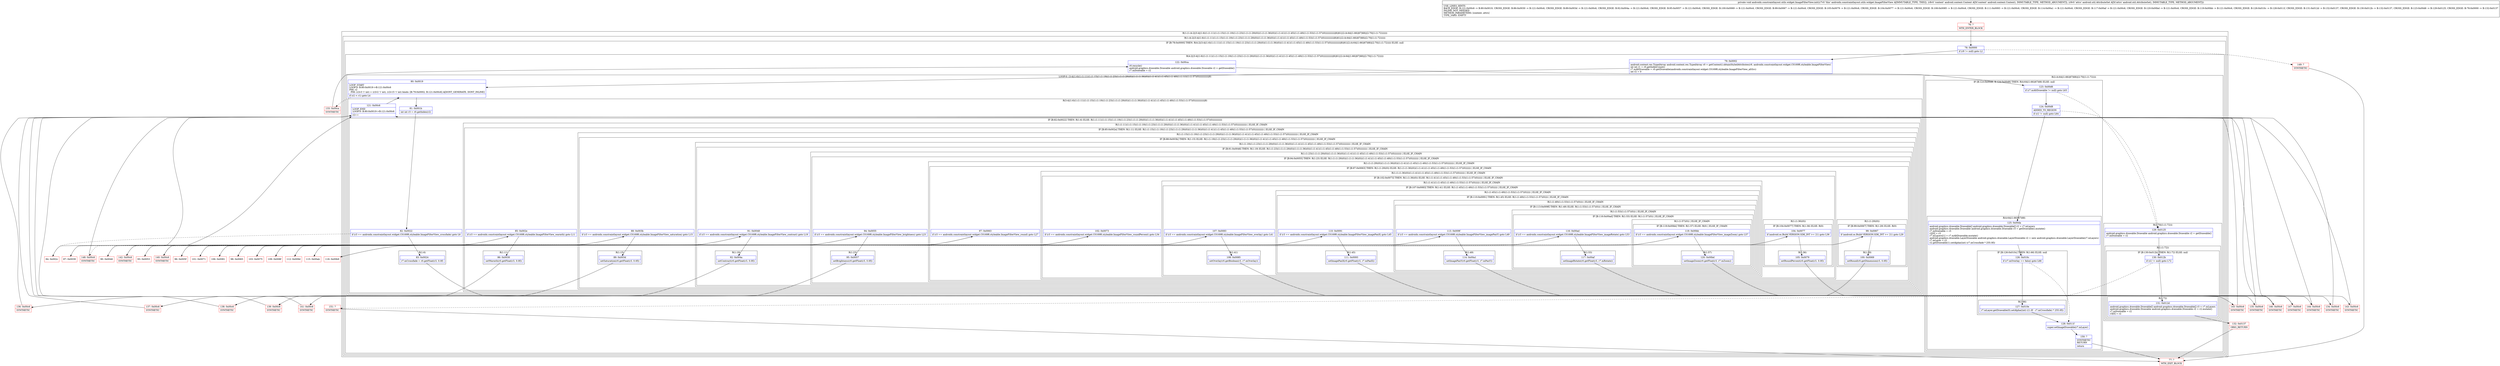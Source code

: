 digraph "CFG forandroidx.constraintlayout.utils.widget.ImageFilterView.init(Landroid\/content\/Context;Landroid\/util\/AttributeSet;)V" {
subgraph cluster_Region_807951521 {
label = "R(1:(1:(4:2|(3:4|(1:6)(1:(1:11)(1:(1:15)(1:(1:19)(1:(1:23)(1:(1:(1:29)(0))(1:(1:(1:36)(0))(1:(1:41)(1:(1:45)(1:(1:49)(1:(1:53)(1:(1:57)(0))))))))))))|8)|61|(2:(4:64|(1:66)|67|68)|(2:70|(1:(1:72)))))))";
node [shape=record,color=blue];
subgraph cluster_Region_1717398376 {
label = "R(1:(4:2|(3:4|(1:6)(1:(1:11)(1:(1:15)(1:(1:19)(1:(1:23)(1:(1:(1:29)(0))(1:(1:(1:36)(0))(1:(1:41)(1:(1:45)(1:(1:49)(1:(1:53)(1:(1:57)(0))))))))))))|8)|61|(2:(4:64|(1:66)|67|68)|(2:70|(1:(1:72))))))";
node [shape=record,color=blue];
subgraph cluster_IfRegion_1584609059 {
label = "IF [B:78:0x0000] THEN: R(4:2|(3:4|(1:6)(1:(1:11)(1:(1:15)(1:(1:19)(1:(1:23)(1:(1:(1:29)(0))(1:(1:(1:36)(0))(1:(1:41)(1:(1:45)(1:(1:49)(1:(1:53)(1:(1:57)(0))))))))))))|8)|61|(2:(4:64|(1:66)|67|68)|(2:70|(1:(1:72))))) ELSE: null";
node [shape=record,color=blue];
Node_78 [shape=record,label="{78\:\ 0x0000|if (r9 != null) goto L2\l}"];
subgraph cluster_Region_1777488191 {
label = "R(4:2|(3:4|(1:6)(1:(1:11)(1:(1:15)(1:(1:19)(1:(1:23)(1:(1:(1:29)(0))(1:(1:(1:36)(0))(1:(1:41)(1:(1:45)(1:(1:49)(1:(1:53)(1:(1:57)(0))))))))))))|8)|61|(2:(4:64|(1:66)|67|68)|(2:70|(1:(1:72)))))";
node [shape=record,color=blue];
Node_79 [shape=record,label="{79\:\ 0x0002|android.content.res.TypedArray android.content.res.TypedArray r0 = getContext().obtainStyledAttributes(r9, androidx.constraintlayout.widget.C0169R.styleable.ImageFilterView)\lint int r1 = r0.getIndexCount()\lr7.mAltDrawable = r0.getDrawable(androidx.constraintlayout.widget.C0169R.styleable.ImageFilterView_altSrc)\lint r2 = 0\l}"];
subgraph cluster_LoopRegion_1145263764 {
label = "LOOP:0: (3:4|(1:6)(1:(1:11)(1:(1:15)(1:(1:19)(1:(1:23)(1:(1:(1:29)(0))(1:(1:(1:36)(0))(1:(1:41)(1:(1:45)(1:(1:49)(1:(1:53)(1:(1:57)(0))))))))))))|8)";
node [shape=record,color=blue];
Node_80 [shape=record,label="{80\:\ 0x0019|LOOP_START\lLOOP:0: B:80:0x0019\-\>B:121:0x00c6\lPHI: r2 \l  PHI: (r2v3 'i' int) = (r2v2 'i' int), (r2v15 'i' int) binds: [B:79:0x0002, B:121:0x00c6] A[DONT_GENERATE, DONT_INLINE]\l|if (r2 \< r1) goto L4\l}"];
subgraph cluster_Region_759516614 {
label = "R(3:4|(1:6)(1:(1:11)(1:(1:15)(1:(1:19)(1:(1:23)(1:(1:(1:29)(0))(1:(1:(1:36)(0))(1:(1:41)(1:(1:45)(1:(1:49)(1:(1:53)(1:(1:57)(0))))))))))))|8)";
node [shape=record,color=blue];
Node_81 [shape=record,label="{81\:\ 0x001b|int int r3 = r0.getIndex(r2)\l}"];
subgraph cluster_IfRegion_533711722 {
label = "IF [B:82:0x0022] THEN: R(1:6) ELSE: R(1:(1:11)(1:(1:15)(1:(1:19)(1:(1:23)(1:(1:(1:29)(0))(1:(1:(1:36)(0))(1:(1:41)(1:(1:45)(1:(1:49)(1:(1:53)(1:(1:57)(0))))))))))))";
node [shape=record,color=blue];
Node_82 [shape=record,label="{82\:\ 0x0022|if (r3 == androidx.constraintlayout.widget.C0169R.styleable.ImageFilterView_crossfade) goto L6\l}"];
subgraph cluster_Region_762292908 {
label = "R(1:6)";
node [shape=record,color=blue];
Node_83 [shape=record,label="{83\:\ 0x0024|r7.mCrossfade = r0.getFloat(r3, 0.0f)\l}"];
}
subgraph cluster_Region_135939145 {
label = "R(1:(1:11)(1:(1:15)(1:(1:19)(1:(1:23)(1:(1:(1:29)(0))(1:(1:(1:36)(0))(1:(1:41)(1:(1:45)(1:(1:49)(1:(1:53)(1:(1:57)(0)))))))))))) | ELSE_IF_CHAIN\l";
node [shape=record,color=blue];
subgraph cluster_IfRegion_887695147 {
label = "IF [B:85:0x002e] THEN: R(1:11) ELSE: R(1:(1:15)(1:(1:19)(1:(1:23)(1:(1:(1:29)(0))(1:(1:(1:36)(0))(1:(1:41)(1:(1:45)(1:(1:49)(1:(1:53)(1:(1:57)(0))))))))))) | ELSE_IF_CHAIN\l";
node [shape=record,color=blue];
Node_85 [shape=record,label="{85\:\ 0x002e|if (r3 == androidx.constraintlayout.widget.C0169R.styleable.ImageFilterView_warmth) goto L11\l}"];
subgraph cluster_Region_1548644948 {
label = "R(1:11)";
node [shape=record,color=blue];
Node_86 [shape=record,label="{86\:\ 0x0030|setWarmth(r0.getFloat(r3, 0.0f))\l}"];
}
subgraph cluster_Region_2057690303 {
label = "R(1:(1:15)(1:(1:19)(1:(1:23)(1:(1:(1:29)(0))(1:(1:(1:36)(0))(1:(1:41)(1:(1:45)(1:(1:49)(1:(1:53)(1:(1:57)(0))))))))))) | ELSE_IF_CHAIN\l";
node [shape=record,color=blue];
subgraph cluster_IfRegion_151587256 {
label = "IF [B:88:0x003b] THEN: R(1:15) ELSE: R(1:(1:19)(1:(1:23)(1:(1:(1:29)(0))(1:(1:(1:36)(0))(1:(1:41)(1:(1:45)(1:(1:49)(1:(1:53)(1:(1:57)(0)))))))))) | ELSE_IF_CHAIN\l";
node [shape=record,color=blue];
Node_88 [shape=record,label="{88\:\ 0x003b|if (r3 == androidx.constraintlayout.widget.C0169R.styleable.ImageFilterView_saturation) goto L15\l}"];
subgraph cluster_Region_667855691 {
label = "R(1:15)";
node [shape=record,color=blue];
Node_89 [shape=record,label="{89\:\ 0x003d|setSaturation(r0.getFloat(r3, 0.0f))\l}"];
}
subgraph cluster_Region_1999568552 {
label = "R(1:(1:19)(1:(1:23)(1:(1:(1:29)(0))(1:(1:(1:36)(0))(1:(1:41)(1:(1:45)(1:(1:49)(1:(1:53)(1:(1:57)(0)))))))))) | ELSE_IF_CHAIN\l";
node [shape=record,color=blue];
subgraph cluster_IfRegion_1470794059 {
label = "IF [B:91:0x0048] THEN: R(1:19) ELSE: R(1:(1:23)(1:(1:(1:29)(0))(1:(1:(1:36)(0))(1:(1:41)(1:(1:45)(1:(1:49)(1:(1:53)(1:(1:57)(0))))))))) | ELSE_IF_CHAIN\l";
node [shape=record,color=blue];
Node_91 [shape=record,label="{91\:\ 0x0048|if (r3 == androidx.constraintlayout.widget.C0169R.styleable.ImageFilterView_contrast) goto L19\l}"];
subgraph cluster_Region_543353097 {
label = "R(1:19)";
node [shape=record,color=blue];
Node_92 [shape=record,label="{92\:\ 0x004a|setContrast(r0.getFloat(r3, 0.0f))\l}"];
}
subgraph cluster_Region_807601473 {
label = "R(1:(1:23)(1:(1:(1:29)(0))(1:(1:(1:36)(0))(1:(1:41)(1:(1:45)(1:(1:49)(1:(1:53)(1:(1:57)(0))))))))) | ELSE_IF_CHAIN\l";
node [shape=record,color=blue];
subgraph cluster_IfRegion_920620111 {
label = "IF [B:94:0x0055] THEN: R(1:23) ELSE: R(1:(1:(1:29)(0))(1:(1:(1:36)(0))(1:(1:41)(1:(1:45)(1:(1:49)(1:(1:53)(1:(1:57)(0)))))))) | ELSE_IF_CHAIN\l";
node [shape=record,color=blue];
Node_94 [shape=record,label="{94\:\ 0x0055|if (r3 == androidx.constraintlayout.widget.C0169R.styleable.ImageFilterView_brightness) goto L23\l}"];
subgraph cluster_Region_1879580003 {
label = "R(1:23)";
node [shape=record,color=blue];
Node_95 [shape=record,label="{95\:\ 0x0057|setBrightness(r0.getFloat(r3, 0.0f))\l}"];
}
subgraph cluster_Region_1791047424 {
label = "R(1:(1:(1:29)(0))(1:(1:(1:36)(0))(1:(1:41)(1:(1:45)(1:(1:49)(1:(1:53)(1:(1:57)(0)))))))) | ELSE_IF_CHAIN\l";
node [shape=record,color=blue];
subgraph cluster_IfRegion_1265776064 {
label = "IF [B:97:0x0063] THEN: R(1:(1:29)(0)) ELSE: R(1:(1:(1:36)(0))(1:(1:41)(1:(1:45)(1:(1:49)(1:(1:53)(1:(1:57)(0))))))) | ELSE_IF_CHAIN\l";
node [shape=record,color=blue];
Node_97 [shape=record,label="{97\:\ 0x0063|if (r3 == androidx.constraintlayout.widget.C0169R.styleable.ImageFilterView_round) goto L27\l}"];
subgraph cluster_Region_1054166723 {
label = "R(1:(1:29)(0))";
node [shape=record,color=blue];
subgraph cluster_IfRegion_1049508879 {
label = "IF [B:99:0x0067] THEN: R(1:29) ELSE: R(0)";
node [shape=record,color=blue];
Node_99 [shape=record,label="{99\:\ 0x0067|if (android.os.Build.VERSION.SDK_INT \>= 21) goto L29\l}"];
subgraph cluster_Region_1610292708 {
label = "R(1:29)";
node [shape=record,color=blue];
Node_100 [shape=record,label="{100\:\ 0x0069|setRound(r0.getDimension(r3, 0.0f))\l}"];
}
subgraph cluster_Region_380583826 {
label = "R(0)";
node [shape=record,color=blue];
}
}
}
subgraph cluster_Region_1966437232 {
label = "R(1:(1:(1:36)(0))(1:(1:41)(1:(1:45)(1:(1:49)(1:(1:53)(1:(1:57)(0))))))) | ELSE_IF_CHAIN\l";
node [shape=record,color=blue];
subgraph cluster_IfRegion_175612383 {
label = "IF [B:102:0x0073] THEN: R(1:(1:36)(0)) ELSE: R(1:(1:41)(1:(1:45)(1:(1:49)(1:(1:53)(1:(1:57)(0)))))) | ELSE_IF_CHAIN\l";
node [shape=record,color=blue];
Node_102 [shape=record,label="{102\:\ 0x0073|if (r3 == androidx.constraintlayout.widget.C0169R.styleable.ImageFilterView_roundPercent) goto L34\l}"];
subgraph cluster_Region_1635948611 {
label = "R(1:(1:36)(0))";
node [shape=record,color=blue];
subgraph cluster_IfRegion_782478904 {
label = "IF [B:104:0x0077] THEN: R(1:36) ELSE: R(0)";
node [shape=record,color=blue];
Node_104 [shape=record,label="{104\:\ 0x0077|if (android.os.Build.VERSION.SDK_INT \>= 21) goto L36\l}"];
subgraph cluster_Region_230519203 {
label = "R(1:36)";
node [shape=record,color=blue];
Node_105 [shape=record,label="{105\:\ 0x0079|setRoundPercent(r0.getFloat(r3, 0.0f))\l}"];
}
subgraph cluster_Region_1100957649 {
label = "R(0)";
node [shape=record,color=blue];
}
}
}
subgraph cluster_Region_527368801 {
label = "R(1:(1:41)(1:(1:45)(1:(1:49)(1:(1:53)(1:(1:57)(0)))))) | ELSE_IF_CHAIN\l";
node [shape=record,color=blue];
subgraph cluster_IfRegion_160727307 {
label = "IF [B:107:0x0083] THEN: R(1:41) ELSE: R(1:(1:45)(1:(1:49)(1:(1:53)(1:(1:57)(0))))) | ELSE_IF_CHAIN\l";
node [shape=record,color=blue];
Node_107 [shape=record,label="{107\:\ 0x0083|if (r3 == androidx.constraintlayout.widget.C0169R.styleable.ImageFilterView_overlay) goto L41\l}"];
subgraph cluster_Region_983624636 {
label = "R(1:41)";
node [shape=record,color=blue];
Node_108 [shape=record,label="{108\:\ 0x0085|setOverlay(r0.getBoolean(r3, r7.mOverlay))\l}"];
}
subgraph cluster_Region_1792725327 {
label = "R(1:(1:45)(1:(1:49)(1:(1:53)(1:(1:57)(0))))) | ELSE_IF_CHAIN\l";
node [shape=record,color=blue];
subgraph cluster_IfRegion_1130617218 {
label = "IF [B:110:0x0091] THEN: R(1:45) ELSE: R(1:(1:49)(1:(1:53)(1:(1:57)(0)))) | ELSE_IF_CHAIN\l";
node [shape=record,color=blue];
Node_110 [shape=record,label="{110\:\ 0x0091|if (r3 == androidx.constraintlayout.widget.C0169R.styleable.ImageFilterView_imagePanX) goto L45\l}"];
subgraph cluster_Region_175315598 {
label = "R(1:45)";
node [shape=record,color=blue];
Node_111 [shape=record,label="{111\:\ 0x0093|setImagePanX(r0.getFloat(r3, r7.mPanX))\l}"];
}
subgraph cluster_Region_1505452098 {
label = "R(1:(1:49)(1:(1:53)(1:(1:57)(0)))) | ELSE_IF_CHAIN\l";
node [shape=record,color=blue];
subgraph cluster_IfRegion_434448411 {
label = "IF [B:113:0x009f] THEN: R(1:49) ELSE: R(1:(1:53)(1:(1:57)(0))) | ELSE_IF_CHAIN\l";
node [shape=record,color=blue];
Node_113 [shape=record,label="{113\:\ 0x009f|if (r3 == androidx.constraintlayout.widget.C0169R.styleable.ImageFilterView_imagePanY) goto L49\l}"];
subgraph cluster_Region_232792601 {
label = "R(1:49)";
node [shape=record,color=blue];
Node_114 [shape=record,label="{114\:\ 0x00a1|setImagePanY(r0.getFloat(r3, r7.mPanY))\l}"];
}
subgraph cluster_Region_1646335339 {
label = "R(1:(1:53)(1:(1:57)(0))) | ELSE_IF_CHAIN\l";
node [shape=record,color=blue];
subgraph cluster_IfRegion_782965665 {
label = "IF [B:116:0x00ad] THEN: R(1:53) ELSE: R(1:(1:57)(0)) | ELSE_IF_CHAIN\l";
node [shape=record,color=blue];
Node_116 [shape=record,label="{116\:\ 0x00ad|if (r3 == androidx.constraintlayout.widget.C0169R.styleable.ImageFilterView_imageRotate) goto L53\l}"];
subgraph cluster_Region_1807121007 {
label = "R(1:53)";
node [shape=record,color=blue];
Node_117 [shape=record,label="{117\:\ 0x00af|setImageRotate(r0.getFloat(r3, r7.mRotate))\l}"];
}
subgraph cluster_Region_96108356 {
label = "R(1:(1:57)(0)) | ELSE_IF_CHAIN\l";
node [shape=record,color=blue];
subgraph cluster_IfRegion_52054950 {
label = "IF [B:119:0x00bb] THEN: R(1:57) ELSE: R(0) | ELSE_IF_CHAIN\l";
node [shape=record,color=blue];
Node_119 [shape=record,label="{119\:\ 0x00bb|if (r3 == androidx.constraintlayout.widget.C0169R.styleable.ImageFilterView_imageZoom) goto L57\l}"];
subgraph cluster_Region_1458995630 {
label = "R(1:57)";
node [shape=record,color=blue];
Node_120 [shape=record,label="{120\:\ 0x00bd|setImageZoom(r0.getFloat(r3, r7.mZoom))\l}"];
}
subgraph cluster_Region_961971733 {
label = "R(0)";
node [shape=record,color=blue];
}
}
}
}
}
}
}
}
}
}
}
}
}
}
}
}
}
}
}
}
}
}
}
}
Node_121 [shape=record,label="{121\:\ 0x00c6|LOOP_END\lLOOP:0: B:80:0x0019\-\>B:121:0x00c6\l|r2++\l}"];
}
}
Node_122 [shape=record,label="{122\:\ 0x00ca|r0.recycle()\landroid.graphics.drawable.Drawable android.graphics.drawable.Drawable r2 = getDrawable()\lr7.mDrawable = r2\l}"];
subgraph cluster_Region_1005410317 {
label = "R(2:(4:64|(1:66)|67|68)|(2:70|(1:(1:72))))";
node [shape=record,color=blue];
subgraph cluster_IfRegion_1220498671 {
label = "IF [B:123:0x00d6, B:124:0x00d8] THEN: R(4:64|(1:66)|67|68) ELSE: null";
node [shape=record,color=blue];
Node_123 [shape=record,label="{123\:\ 0x00d6|if (r7.mAltDrawable != null) goto L63\l}"];
Node_124 [shape=record,label="{124\:\ 0x00d8|ADDED_TO_REGION\l|if (r2 != null) goto L64\l}"];
subgraph cluster_Region_513281198 {
label = "R(4:64|(1:66)|67|68)";
node [shape=record,color=blue];
Node_125 [shape=record,label="{125\:\ 0x00da|android.graphics.drawable.Drawable[] android.graphics.drawable.Drawable[] r2 = r7.mLayers\landroid.graphics.drawable.Drawable android.graphics.drawable.Drawable r3 = getDrawable().mutate()\lr7.mDrawable = r3\lr2[0] = r3\lr7.mLayers[1] = r7.mAltDrawable.mutate()\landroid.graphics.drawable.LayerDrawable android.graphics.drawable.LayerDrawable r2 = new android.graphics.drawable.LayerDrawable(r7.mLayers)\lr7.mLayer = r2\lr2.getDrawable(1).setAlpha((int) (r7.mCrossfade * 255.0f))\l}"];
subgraph cluster_IfRegion_1368229974 {
label = "IF [B:126:0x010c] THEN: R(1:66) ELSE: null";
node [shape=record,color=blue];
Node_126 [shape=record,label="{126\:\ 0x010c|if (r7.mOverlay == false) goto L66\l}"];
subgraph cluster_Region_119250300 {
label = "R(1:66)";
node [shape=record,color=blue];
Node_127 [shape=record,label="{127\:\ 0x010e|r7.mLayer.getDrawable(0).setAlpha((int) ((1.0f \- r7.mCrossfade) * 255.0f))\l}"];
}
}
Node_128 [shape=record,label="{128\:\ 0x011f|super.setImageDrawable(r7.mLayer)\l}"];
Node_150 [shape=record,label="{150\:\ ?|SYNTHETIC\lRETURN\l|return\l}"];
}
}
subgraph cluster_Region_268577429 {
label = "R(2:70|(1:(1:72)))";
node [shape=record,color=blue];
Node_129 [shape=record,label="{129\:\ 0x0125|android.graphics.drawable.Drawable android.graphics.drawable.Drawable r2 = getDrawable()\lr7.mDrawable = r2\l}"];
subgraph cluster_Region_175162788 {
label = "R(1:(1:72))";
node [shape=record,color=blue];
subgraph cluster_IfRegion_1922769610 {
label = "IF [B:130:0x012b] THEN: R(1:72) ELSE: null";
node [shape=record,color=blue];
Node_130 [shape=record,label="{130\:\ 0x012b|if (r2 != null) goto L72\l}"];
subgraph cluster_Region_749874683 {
label = "R(1:72)";
node [shape=record,color=blue];
Node_131 [shape=record,label="{131\:\ 0x012d|android.graphics.drawable.Drawable[] android.graphics.drawable.Drawable[] r3 = r7.mLayers\landroid.graphics.drawable.Drawable android.graphics.drawable.Drawable r2 = r2.mutate()\lr7.mDrawable = r2\lr3[0] = r2\l}"];
}
}
}
}
}
}
}
}
}
Node_76 [shape=record,color=red,label="{76\:\ ?|MTH_ENTER_BLOCK\l}"];
Node_135 [shape=record,color=red,label="{135\:\ 0x00c6|SYNTHETIC\l}"];
Node_84 [shape=record,color=red,label="{84\:\ 0x002c}"];
Node_136 [shape=record,color=red,label="{136\:\ 0x00c6|SYNTHETIC\l}"];
Node_87 [shape=record,color=red,label="{87\:\ 0x0039}"];
Node_137 [shape=record,color=red,label="{137\:\ 0x00c6|SYNTHETIC\l}"];
Node_90 [shape=record,color=red,label="{90\:\ 0x0046}"];
Node_138 [shape=record,color=red,label="{138\:\ 0x00c6|SYNTHETIC\l}"];
Node_93 [shape=record,color=red,label="{93\:\ 0x0053}"];
Node_139 [shape=record,color=red,label="{139\:\ 0x00c6|SYNTHETIC\l}"];
Node_96 [shape=record,color=red,label="{96\:\ 0x005f}"];
Node_98 [shape=record,color=red,label="{98\:\ 0x0065}"];
Node_141 [shape=record,color=red,label="{141\:\ 0x00c6|SYNTHETIC\l}"];
Node_140 [shape=record,color=red,label="{140\:\ 0x00c6|SYNTHETIC\l}"];
Node_101 [shape=record,color=red,label="{101\:\ 0x0071}"];
Node_103 [shape=record,color=red,label="{103\:\ 0x0075}"];
Node_143 [shape=record,color=red,label="{143\:\ 0x00c6|SYNTHETIC\l}"];
Node_142 [shape=record,color=red,label="{142\:\ 0x00c6|SYNTHETIC\l}"];
Node_106 [shape=record,color=red,label="{106\:\ 0x0081}"];
Node_144 [shape=record,color=red,label="{144\:\ 0x00c6|SYNTHETIC\l}"];
Node_109 [shape=record,color=red,label="{109\:\ 0x008f}"];
Node_145 [shape=record,color=red,label="{145\:\ 0x00c6|SYNTHETIC\l}"];
Node_112 [shape=record,color=red,label="{112\:\ 0x009d}"];
Node_146 [shape=record,color=red,label="{146\:\ 0x00c6|SYNTHETIC\l}"];
Node_115 [shape=record,color=red,label="{115\:\ 0x00ab}"];
Node_147 [shape=record,color=red,label="{147\:\ 0x00c6|SYNTHETIC\l}"];
Node_118 [shape=record,color=red,label="{118\:\ 0x00b9}"];
Node_134 [shape=record,color=red,label="{134\:\ 0x00c6|SYNTHETIC\l}"];
Node_148 [shape=record,color=red,label="{148\:\ 0x00c6|SYNTHETIC\l}"];
Node_133 [shape=record,color=red,label="{133\:\ 0x00ca|SYNTHETIC\l}"];
Node_77 [shape=record,color=red,label="{77\:\ ?|MTH_EXIT_BLOCK\l}"];
Node_132 [shape=record,color=red,label="{132\:\ 0x0137|ORIG_RETURN\l}"];
Node_151 [shape=record,color=red,label="{151\:\ ?|SYNTHETIC\l}"];
Node_149 [shape=record,color=red,label="{149\:\ ?|SYNTHETIC\l}"];
MethodNode[shape=record,label="{private void androidx.constraintlayout.utils.widget.ImageFilterView.init((r7v0 'this' androidx.constraintlayout.utils.widget.ImageFilterView A[IMMUTABLE_TYPE, THIS]), (r8v0 'context' android.content.Context A[D('context' android.content.Context), IMMUTABLE_TYPE, METHOD_ARGUMENT]), (r9v0 'attrs' android.util.AttributeSet A[D('attrs' android.util.AttributeSet), IMMUTABLE_TYPE, METHOD_ARGUMENT]))  | USE_LINES_HINTS\lBACK_EDGE: B:121:0x00c6 \-\> B:80:0x0019, CROSS_EDGE: B:86:0x0030 \-\> B:121:0x00c6, CROSS_EDGE: B:89:0x003d \-\> B:121:0x00c6, CROSS_EDGE: B:92:0x004a \-\> B:121:0x00c6, CROSS_EDGE: B:95:0x0057 \-\> B:121:0x00c6, CROSS_EDGE: B:100:0x0069 \-\> B:121:0x00c6, CROSS_EDGE: B:99:0x0067 \-\> B:121:0x00c6, CROSS_EDGE: B:105:0x0079 \-\> B:121:0x00c6, CROSS_EDGE: B:104:0x0077 \-\> B:121:0x00c6, CROSS_EDGE: B:108:0x0085 \-\> B:121:0x00c6, CROSS_EDGE: B:111:0x0093 \-\> B:121:0x00c6, CROSS_EDGE: B:114:0x00a1 \-\> B:121:0x00c6, CROSS_EDGE: B:117:0x00af \-\> B:121:0x00c6, CROSS_EDGE: B:120:0x00bd \-\> B:121:0x00c6, CROSS_EDGE: B:119:0x00bb \-\> B:121:0x00c6, CROSS_EDGE: B:126:0x010c \-\> B:128:0x011f, CROSS_EDGE: B:131:0x012d \-\> B:132:0x0137, CROSS_EDGE: B:130:0x012b \-\> B:132:0x0137, CROSS_EDGE: B:123:0x00d6 \-\> B:129:0x0125, CROSS_EDGE: B:78:0x0000 \-\> B:132:0x0137\lINLINE_NOT_NEEDED\lMETHOD_PARAMETERS: [context, attrs]\lTYPE_VARS: EMPTY\l}"];
MethodNode -> Node_76;Node_78 -> Node_79;
Node_78 -> Node_149[style=dashed];
Node_79 -> Node_80;
Node_80 -> Node_81;
Node_80 -> Node_133[style=dashed];
Node_81 -> Node_82;
Node_82 -> Node_83;
Node_82 -> Node_84[style=dashed];
Node_83 -> Node_135;
Node_85 -> Node_86;
Node_85 -> Node_87[style=dashed];
Node_86 -> Node_136;
Node_88 -> Node_89;
Node_88 -> Node_90[style=dashed];
Node_89 -> Node_137;
Node_91 -> Node_92;
Node_91 -> Node_93[style=dashed];
Node_92 -> Node_138;
Node_94 -> Node_95;
Node_94 -> Node_96[style=dashed];
Node_95 -> Node_139;
Node_97 -> Node_98;
Node_97 -> Node_101[style=dashed];
Node_99 -> Node_100;
Node_99 -> Node_140[style=dashed];
Node_100 -> Node_141;
Node_102 -> Node_103;
Node_102 -> Node_106[style=dashed];
Node_104 -> Node_105;
Node_104 -> Node_142[style=dashed];
Node_105 -> Node_143;
Node_107 -> Node_108;
Node_107 -> Node_109[style=dashed];
Node_108 -> Node_144;
Node_110 -> Node_111;
Node_110 -> Node_112[style=dashed];
Node_111 -> Node_145;
Node_113 -> Node_114;
Node_113 -> Node_115[style=dashed];
Node_114 -> Node_146;
Node_116 -> Node_117;
Node_116 -> Node_118[style=dashed];
Node_117 -> Node_147;
Node_119 -> Node_120;
Node_119 -> Node_148[style=dashed];
Node_120 -> Node_134;
Node_121 -> Node_80;
Node_122 -> Node_123;
Node_123 -> Node_124;
Node_123 -> Node_129[style=dashed];
Node_124 -> Node_125;
Node_124 -> Node_129[style=dashed];
Node_125 -> Node_126;
Node_126 -> Node_127;
Node_126 -> Node_128[style=dashed];
Node_127 -> Node_128;
Node_128 -> Node_150;
Node_150 -> Node_77;
Node_129 -> Node_130;
Node_130 -> Node_131;
Node_130 -> Node_151[style=dashed];
Node_131 -> Node_132;
Node_76 -> Node_78;
Node_135 -> Node_121;
Node_84 -> Node_85;
Node_136 -> Node_121;
Node_87 -> Node_88;
Node_137 -> Node_121;
Node_90 -> Node_91;
Node_138 -> Node_121;
Node_93 -> Node_94;
Node_139 -> Node_121;
Node_96 -> Node_97;
Node_98 -> Node_99;
Node_141 -> Node_121;
Node_140 -> Node_121;
Node_101 -> Node_102;
Node_103 -> Node_104;
Node_143 -> Node_121;
Node_142 -> Node_121;
Node_106 -> Node_107;
Node_144 -> Node_121;
Node_109 -> Node_110;
Node_145 -> Node_121;
Node_112 -> Node_113;
Node_146 -> Node_121;
Node_115 -> Node_116;
Node_147 -> Node_121;
Node_118 -> Node_119;
Node_134 -> Node_121;
Node_148 -> Node_121;
Node_133 -> Node_122;
Node_132 -> Node_77;
Node_151 -> Node_77;
Node_149 -> Node_77;
}

